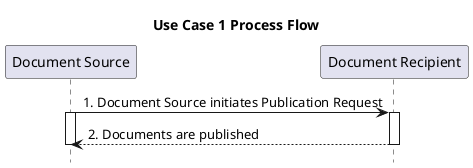@startuml
title Use Case 1 Process Flow
hide footbox
participant "Document Source" as DocumentSource
participant "Document Recipient" as DocumentRecipient
DocumentSource -> DocumentRecipient : 1. Document Source initiates Publication Request
activate DocumentSource
activate DocumentRecipient
DocumentRecipient --> DocumentSource : 2. Documents are published
deactivate DocumentSource
deactivate DocumentRecipient
@enduml

